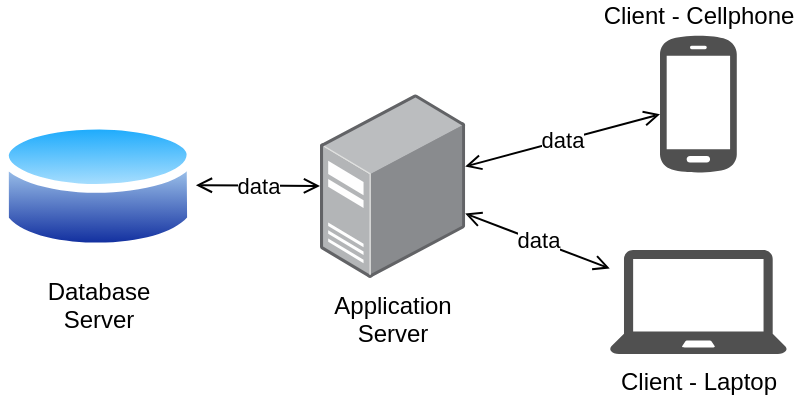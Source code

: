 <mxfile version="20.8.16" type="device"><diagram name="Page-1" id="jYEWlxZ__mhOzcKfYh5C"><mxGraphModel dx="1036" dy="614" grid="1" gridSize="10" guides="1" tooltips="1" connect="1" arrows="1" fold="1" page="1" pageScale="1" pageWidth="1169" pageHeight="827" math="0" shadow="0"><root><mxCell id="0"/><mxCell id="1" parent="0"/><mxCell id="VpRBGo2BGzpDUuDHWibq-8" value="data" style="rounded=0;orthogonalLoop=1;jettySize=auto;html=1;endArrow=open;endFill=0;startArrow=open;startFill=0;" parent="1" source="VpRBGo2BGzpDUuDHWibq-1" target="VpRBGo2BGzpDUuDHWibq-10" edge="1"><mxGeometry relative="1" as="geometry"><mxPoint x="620" y="237.704" as="targetPoint"/></mxGeometry></mxCell><mxCell id="VpRBGo2BGzpDUuDHWibq-1" value="Application&lt;br&gt;Server" style="points=[];aspect=fixed;html=1;align=center;shadow=0;dashed=0;image;image=img/lib/allied_telesis/computer_and_terminals/Server_Desktop.svg;" parent="1" vertex="1"><mxGeometry x="450" y="130" width="72.6" height="92.03" as="geometry"/></mxCell><mxCell id="VpRBGo2BGzpDUuDHWibq-7" value="Client - Cellphone" style="sketch=0;pointerEvents=1;shadow=0;dashed=0;html=1;strokeColor=none;fillColor=#505050;labelPosition=center;verticalLabelPosition=top;verticalAlign=bottom;outlineConnect=0;align=center;shape=mxgraph.office.devices.cell_phone_android_proportional;" parent="1" vertex="1"><mxGeometry x="620" y="100" width="38.39" height="70" as="geometry"/></mxCell><mxCell id="VpRBGo2BGzpDUuDHWibq-9" value="data" style="rounded=0;orthogonalLoop=1;jettySize=auto;html=1;endArrow=open;endFill=0;startArrow=open;startFill=0;" parent="1" source="VpRBGo2BGzpDUuDHWibq-1" target="VpRBGo2BGzpDUuDHWibq-7" edge="1"><mxGeometry relative="1" as="geometry"><mxPoint x="532.6" y="232.174" as="sourcePoint"/><mxPoint x="630" y="195.036" as="targetPoint"/></mxGeometry></mxCell><mxCell id="VpRBGo2BGzpDUuDHWibq-10" value="Client - Laptop" style="sketch=0;pointerEvents=1;shadow=0;dashed=0;html=1;strokeColor=none;fillColor=#505050;labelPosition=center;verticalLabelPosition=bottom;verticalAlign=top;outlineConnect=0;align=center;shape=mxgraph.office.devices.laptop;" parent="1" vertex="1"><mxGeometry x="594.87" y="208.03" width="88.65" height="51.97" as="geometry"/></mxCell><mxCell id="VpRBGo2BGzpDUuDHWibq-13" value="Database&lt;br&gt;Server" style="aspect=fixed;perimeter=ellipsePerimeter;html=1;align=center;shadow=0;dashed=0;spacingTop=3;image;image=img/lib/active_directory/database.svg;" parent="1" vertex="1"><mxGeometry x="290" y="139.77" width="97.96" height="72.49" as="geometry"/></mxCell><mxCell id="VpRBGo2BGzpDUuDHWibq-14" value="data" style="rounded=0;orthogonalLoop=1;jettySize=auto;html=1;endArrow=open;endFill=0;startArrow=open;startFill=0;" parent="1" source="VpRBGo2BGzpDUuDHWibq-13" target="VpRBGo2BGzpDUuDHWibq-1" edge="1"><mxGeometry relative="1" as="geometry"><mxPoint x="532.6" y="176.277" as="sourcePoint"/><mxPoint x="630" y="150.149" as="targetPoint"/></mxGeometry></mxCell></root></mxGraphModel></diagram></mxfile>